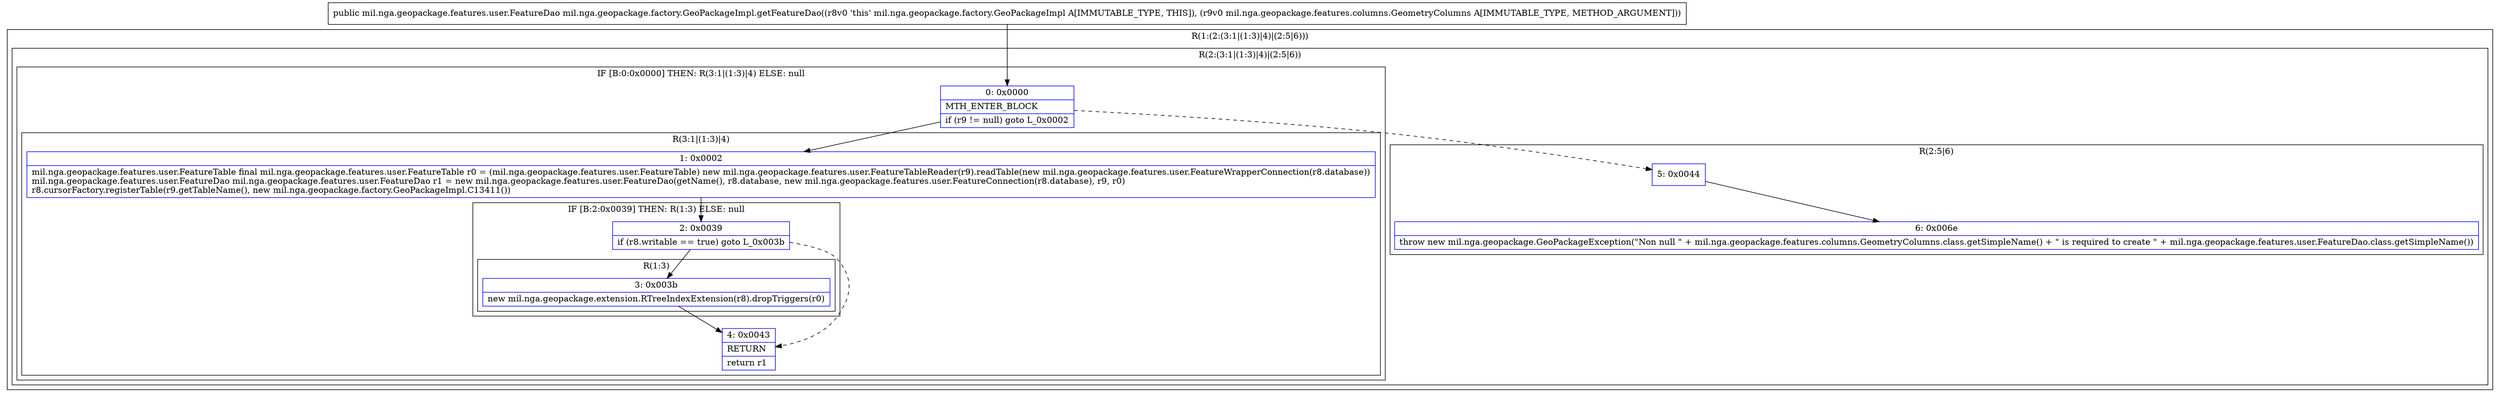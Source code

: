 digraph "CFG formil.nga.geopackage.factory.GeoPackageImpl.getFeatureDao(Lmil\/nga\/geopackage\/features\/columns\/GeometryColumns;)Lmil\/nga\/geopackage\/features\/user\/FeatureDao;" {
subgraph cluster_Region_977809292 {
label = "R(1:(2:(3:1|(1:3)|4)|(2:5|6)))";
node [shape=record,color=blue];
subgraph cluster_Region_1333425566 {
label = "R(2:(3:1|(1:3)|4)|(2:5|6))";
node [shape=record,color=blue];
subgraph cluster_IfRegion_1910208942 {
label = "IF [B:0:0x0000] THEN: R(3:1|(1:3)|4) ELSE: null";
node [shape=record,color=blue];
Node_0 [shape=record,label="{0\:\ 0x0000|MTH_ENTER_BLOCK\l|if (r9 != null) goto L_0x0002\l}"];
subgraph cluster_Region_1709747499 {
label = "R(3:1|(1:3)|4)";
node [shape=record,color=blue];
Node_1 [shape=record,label="{1\:\ 0x0002|mil.nga.geopackage.features.user.FeatureTable final mil.nga.geopackage.features.user.FeatureTable r0 = (mil.nga.geopackage.features.user.FeatureTable) new mil.nga.geopackage.features.user.FeatureTableReader(r9).readTable(new mil.nga.geopackage.features.user.FeatureWrapperConnection(r8.database))\lmil.nga.geopackage.features.user.FeatureDao mil.nga.geopackage.features.user.FeatureDao r1 = new mil.nga.geopackage.features.user.FeatureDao(getName(), r8.database, new mil.nga.geopackage.features.user.FeatureConnection(r8.database), r9, r0)\lr8.cursorFactory.registerTable(r9.getTableName(), new mil.nga.geopackage.factory.GeoPackageImpl.C13411())\l}"];
subgraph cluster_IfRegion_785995815 {
label = "IF [B:2:0x0039] THEN: R(1:3) ELSE: null";
node [shape=record,color=blue];
Node_2 [shape=record,label="{2\:\ 0x0039|if (r8.writable == true) goto L_0x003b\l}"];
subgraph cluster_Region_905618698 {
label = "R(1:3)";
node [shape=record,color=blue];
Node_3 [shape=record,label="{3\:\ 0x003b|new mil.nga.geopackage.extension.RTreeIndexExtension(r8).dropTriggers(r0)\l}"];
}
}
Node_4 [shape=record,label="{4\:\ 0x0043|RETURN\l|return r1\l}"];
}
}
subgraph cluster_Region_1435903551 {
label = "R(2:5|6)";
node [shape=record,color=blue];
Node_5 [shape=record,label="{5\:\ 0x0044}"];
Node_6 [shape=record,label="{6\:\ 0x006e|throw new mil.nga.geopackage.GeoPackageException(\"Non null \" + mil.nga.geopackage.features.columns.GeometryColumns.class.getSimpleName() + \" is required to create \" + mil.nga.geopackage.features.user.FeatureDao.class.getSimpleName())\l}"];
}
}
}
MethodNode[shape=record,label="{public mil.nga.geopackage.features.user.FeatureDao mil.nga.geopackage.factory.GeoPackageImpl.getFeatureDao((r8v0 'this' mil.nga.geopackage.factory.GeoPackageImpl A[IMMUTABLE_TYPE, THIS]), (r9v0 mil.nga.geopackage.features.columns.GeometryColumns A[IMMUTABLE_TYPE, METHOD_ARGUMENT])) }"];
MethodNode -> Node_0;
Node_0 -> Node_1;
Node_0 -> Node_5[style=dashed];
Node_1 -> Node_2;
Node_2 -> Node_3;
Node_2 -> Node_4[style=dashed];
Node_3 -> Node_4;
Node_5 -> Node_6;
}

